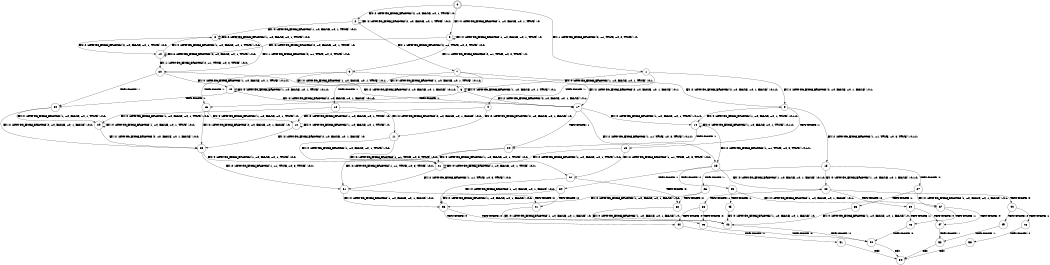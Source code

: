 digraph BCG {
size = "7, 10.5";
center = TRUE;
node [shape = circle];
0 [peripheries = 2];
0 -> 1 [label = "EX !1 !ATOMIC_EXCH_BRANCH (2, +1, TRUE, +0, 2, TRUE) !:0:"];
0 -> 2 [label = "EX !2 !ATOMIC_EXCH_BRANCH (2, +0, FALSE, +0, 1, TRUE) !:0:"];
0 -> 3 [label = "EX !0 !ATOMIC_EXCH_BRANCH (1, +0, FALSE, +0, 1, TRUE) !:0:"];
1 -> 4 [label = "TERMINATE !1"];
1 -> 5 [label = "EX !2 !ATOMIC_EXCH_BRANCH (2, +0, FALSE, +0, 1, FALSE) !:0:1:"];
1 -> 6 [label = "EX !0 !ATOMIC_EXCH_BRANCH (1, +0, FALSE, +0, 1, TRUE) !:0:1:"];
2 -> 7 [label = "EX !1 !ATOMIC_EXCH_BRANCH (2, +1, TRUE, +0, 2, TRUE) !:0:2:"];
2 -> 8 [label = "EX !0 !ATOMIC_EXCH_BRANCH (1, +0, FALSE, +0, 1, TRUE) !:0:2:"];
2 -> 2 [label = "EX !2 !ATOMIC_EXCH_BRANCH (2, +0, FALSE, +0, 1, TRUE) !:0:2:"];
3 -> 9 [label = "EX !1 !ATOMIC_EXCH_BRANCH (2, +1, TRUE, +0, 2, TRUE) !:0:"];
3 -> 10 [label = "EX !2 !ATOMIC_EXCH_BRANCH (2, +0, FALSE, +0, 1, TRUE) !:0:"];
3 -> 3 [label = "EX !0 !ATOMIC_EXCH_BRANCH (1, +0, FALSE, +0, 1, TRUE) !:0:"];
4 -> 11 [label = "EX !2 !ATOMIC_EXCH_BRANCH (2, +0, FALSE, +0, 1, FALSE) !:0:"];
4 -> 12 [label = "EX !0 !ATOMIC_EXCH_BRANCH (1, +0, FALSE, +0, 1, TRUE) !:0:"];
5 -> 13 [label = "TERMINATE !1"];
5 -> 14 [label = "EX !0 !ATOMIC_EXCH_BRANCH (1, +0, FALSE, +0, 1, TRUE) !:0:1:2:"];
5 -> 15 [label = "EX !2 !ATOMIC_EXCH_BRANCH (1, +1, TRUE, +0, 3, TRUE) !:0:1:2:"];
6 -> 16 [label = "TERMINATE !1"];
6 -> 17 [label = "EX !2 !ATOMIC_EXCH_BRANCH (2, +0, FALSE, +0, 1, FALSE) !:0:1:"];
6 -> 6 [label = "EX !0 !ATOMIC_EXCH_BRANCH (1, +0, FALSE, +0, 1, TRUE) !:0:1:"];
7 -> 18 [label = "TERMINATE !1"];
7 -> 19 [label = "EX !0 !ATOMIC_EXCH_BRANCH (1, +0, FALSE, +0, 1, TRUE) !:0:1:2:"];
7 -> 5 [label = "EX !2 !ATOMIC_EXCH_BRANCH (2, +0, FALSE, +0, 1, FALSE) !:0:1:2:"];
8 -> 20 [label = "EX !1 !ATOMIC_EXCH_BRANCH (2, +1, TRUE, +0, 2, TRUE) !:0:2:"];
8 -> 10 [label = "EX !2 !ATOMIC_EXCH_BRANCH (2, +0, FALSE, +0, 1, TRUE) !:0:2:"];
8 -> 8 [label = "EX !0 !ATOMIC_EXCH_BRANCH (1, +0, FALSE, +0, 1, TRUE) !:0:2:"];
9 -> 16 [label = "TERMINATE !1"];
9 -> 17 [label = "EX !2 !ATOMIC_EXCH_BRANCH (2, +0, FALSE, +0, 1, FALSE) !:0:1:"];
9 -> 6 [label = "EX !0 !ATOMIC_EXCH_BRANCH (1, +0, FALSE, +0, 1, TRUE) !:0:1:"];
10 -> 20 [label = "EX !1 !ATOMIC_EXCH_BRANCH (2, +1, TRUE, +0, 2, TRUE) !:0:2:"];
10 -> 10 [label = "EX !2 !ATOMIC_EXCH_BRANCH (2, +0, FALSE, +0, 1, TRUE) !:0:2:"];
10 -> 8 [label = "EX !0 !ATOMIC_EXCH_BRANCH (1, +0, FALSE, +0, 1, TRUE) !:0:2:"];
11 -> 21 [label = "EX !0 !ATOMIC_EXCH_BRANCH (1, +0, FALSE, +0, 1, TRUE) !:0:2:"];
11 -> 22 [label = "EX !2 !ATOMIC_EXCH_BRANCH (1, +1, TRUE, +0, 3, TRUE) !:0:2:"];
12 -> 23 [label = "EX !2 !ATOMIC_EXCH_BRANCH (2, +0, FALSE, +0, 1, FALSE) !:0:"];
12 -> 12 [label = "EX !0 !ATOMIC_EXCH_BRANCH (1, +0, FALSE, +0, 1, TRUE) !:0:"];
13 -> 21 [label = "EX !0 !ATOMIC_EXCH_BRANCH (1, +0, FALSE, +0, 1, TRUE) !:0:2:"];
13 -> 22 [label = "EX !2 !ATOMIC_EXCH_BRANCH (1, +1, TRUE, +0, 3, TRUE) !:0:2:"];
14 -> 24 [label = "TERMINATE !1"];
14 -> 25 [label = "EX !2 !ATOMIC_EXCH_BRANCH (1, +1, TRUE, +0, 3, TRUE) !:0:1:2:"];
14 -> 14 [label = "EX !0 !ATOMIC_EXCH_BRANCH (1, +0, FALSE, +0, 1, TRUE) !:0:1:2:"];
15 -> 26 [label = "TERMINATE !1"];
15 -> 27 [label = "TERMINATE !2"];
15 -> 28 [label = "EX !0 !ATOMIC_EXCH_BRANCH (1, +0, FALSE, +0, 1, FALSE) !:0:1:2:"];
16 -> 23 [label = "EX !2 !ATOMIC_EXCH_BRANCH (2, +0, FALSE, +0, 1, FALSE) !:0:"];
16 -> 12 [label = "EX !0 !ATOMIC_EXCH_BRANCH (1, +0, FALSE, +0, 1, TRUE) !:0:"];
17 -> 24 [label = "TERMINATE !1"];
17 -> 25 [label = "EX !2 !ATOMIC_EXCH_BRANCH (1, +1, TRUE, +0, 3, TRUE) !:0:1:2:"];
17 -> 14 [label = "EX !0 !ATOMIC_EXCH_BRANCH (1, +0, FALSE, +0, 1, TRUE) !:0:1:2:"];
18 -> 29 [label = "EX !0 !ATOMIC_EXCH_BRANCH (1, +0, FALSE, +0, 1, TRUE) !:0:2:"];
18 -> 11 [label = "EX !2 !ATOMIC_EXCH_BRANCH (2, +0, FALSE, +0, 1, FALSE) !:0:2:"];
19 -> 30 [label = "TERMINATE !1"];
19 -> 17 [label = "EX !2 !ATOMIC_EXCH_BRANCH (2, +0, FALSE, +0, 1, FALSE) !:0:1:2:"];
19 -> 19 [label = "EX !0 !ATOMIC_EXCH_BRANCH (1, +0, FALSE, +0, 1, TRUE) !:0:1:2:"];
20 -> 30 [label = "TERMINATE !1"];
20 -> 17 [label = "EX !2 !ATOMIC_EXCH_BRANCH (2, +0, FALSE, +0, 1, FALSE) !:0:1:2:"];
20 -> 19 [label = "EX !0 !ATOMIC_EXCH_BRANCH (1, +0, FALSE, +0, 1, TRUE) !:0:1:2:"];
21 -> 31 [label = "EX !2 !ATOMIC_EXCH_BRANCH (1, +1, TRUE, +0, 3, TRUE) !:0:2:"];
21 -> 21 [label = "EX !0 !ATOMIC_EXCH_BRANCH (1, +0, FALSE, +0, 1, TRUE) !:0:2:"];
22 -> 32 [label = "TERMINATE !2"];
22 -> 33 [label = "EX !0 !ATOMIC_EXCH_BRANCH (1, +0, FALSE, +0, 1, FALSE) !:0:2:"];
23 -> 31 [label = "EX !2 !ATOMIC_EXCH_BRANCH (1, +1, TRUE, +0, 3, TRUE) !:0:2:"];
23 -> 21 [label = "EX !0 !ATOMIC_EXCH_BRANCH (1, +0, FALSE, +0, 1, TRUE) !:0:2:"];
24 -> 31 [label = "EX !2 !ATOMIC_EXCH_BRANCH (1, +1, TRUE, +0, 3, TRUE) !:0:2:"];
24 -> 21 [label = "EX !0 !ATOMIC_EXCH_BRANCH (1, +0, FALSE, +0, 1, TRUE) !:0:2:"];
25 -> 34 [label = "TERMINATE !1"];
25 -> 35 [label = "TERMINATE !2"];
25 -> 28 [label = "EX !0 !ATOMIC_EXCH_BRANCH (1, +0, FALSE, +0, 1, FALSE) !:0:1:2:"];
26 -> 32 [label = "TERMINATE !2"];
26 -> 33 [label = "EX !0 !ATOMIC_EXCH_BRANCH (1, +0, FALSE, +0, 1, FALSE) !:0:2:"];
27 -> 36 [label = "TERMINATE !1"];
27 -> 37 [label = "EX !0 !ATOMIC_EXCH_BRANCH (1, +0, FALSE, +0, 1, FALSE) !:0:1:"];
28 -> 38 [label = "TERMINATE !1"];
28 -> 39 [label = "TERMINATE !2"];
28 -> 40 [label = "TERMINATE !0"];
29 -> 23 [label = "EX !2 !ATOMIC_EXCH_BRANCH (2, +0, FALSE, +0, 1, FALSE) !:0:2:"];
29 -> 29 [label = "EX !0 !ATOMIC_EXCH_BRANCH (1, +0, FALSE, +0, 1, TRUE) !:0:2:"];
30 -> 23 [label = "EX !2 !ATOMIC_EXCH_BRANCH (2, +0, FALSE, +0, 1, FALSE) !:0:2:"];
30 -> 29 [label = "EX !0 !ATOMIC_EXCH_BRANCH (1, +0, FALSE, +0, 1, TRUE) !:0:2:"];
31 -> 41 [label = "TERMINATE !2"];
31 -> 33 [label = "EX !0 !ATOMIC_EXCH_BRANCH (1, +0, FALSE, +0, 1, FALSE) !:0:2:"];
32 -> 42 [label = "EX !0 !ATOMIC_EXCH_BRANCH (1, +0, FALSE, +0, 1, FALSE) !:0:"];
33 -> 43 [label = "TERMINATE !2"];
33 -> 44 [label = "TERMINATE !0"];
34 -> 41 [label = "TERMINATE !2"];
34 -> 33 [label = "EX !0 !ATOMIC_EXCH_BRANCH (1, +0, FALSE, +0, 1, FALSE) !:0:2:"];
35 -> 45 [label = "TERMINATE !1"];
35 -> 37 [label = "EX !0 !ATOMIC_EXCH_BRANCH (1, +0, FALSE, +0, 1, FALSE) !:0:1:"];
36 -> 42 [label = "EX !0 !ATOMIC_EXCH_BRANCH (1, +0, FALSE, +0, 1, FALSE) !:0:"];
37 -> 46 [label = "TERMINATE !1"];
37 -> 47 [label = "TERMINATE !0"];
38 -> 43 [label = "TERMINATE !2"];
38 -> 44 [label = "TERMINATE !0"];
39 -> 46 [label = "TERMINATE !1"];
39 -> 47 [label = "TERMINATE !0"];
40 -> 48 [label = "TERMINATE !1"];
40 -> 49 [label = "TERMINATE !2"];
41 -> 42 [label = "EX !0 !ATOMIC_EXCH_BRANCH (1, +0, FALSE, +0, 1, FALSE) !:0:"];
42 -> 50 [label = "TERMINATE !0"];
43 -> 50 [label = "TERMINATE !0"];
44 -> 51 [label = "TERMINATE !2"];
45 -> 42 [label = "EX !0 !ATOMIC_EXCH_BRANCH (1, +0, FALSE, +0, 1, FALSE) !:0:"];
46 -> 50 [label = "TERMINATE !0"];
47 -> 52 [label = "TERMINATE !1"];
48 -> 53 [label = "TERMINATE !2"];
49 -> 52 [label = "TERMINATE !1"];
50 -> 54 [label = "exit"];
51 -> 54 [label = "exit"];
52 -> 54 [label = "exit"];
53 -> 54 [label = "exit"];
}
